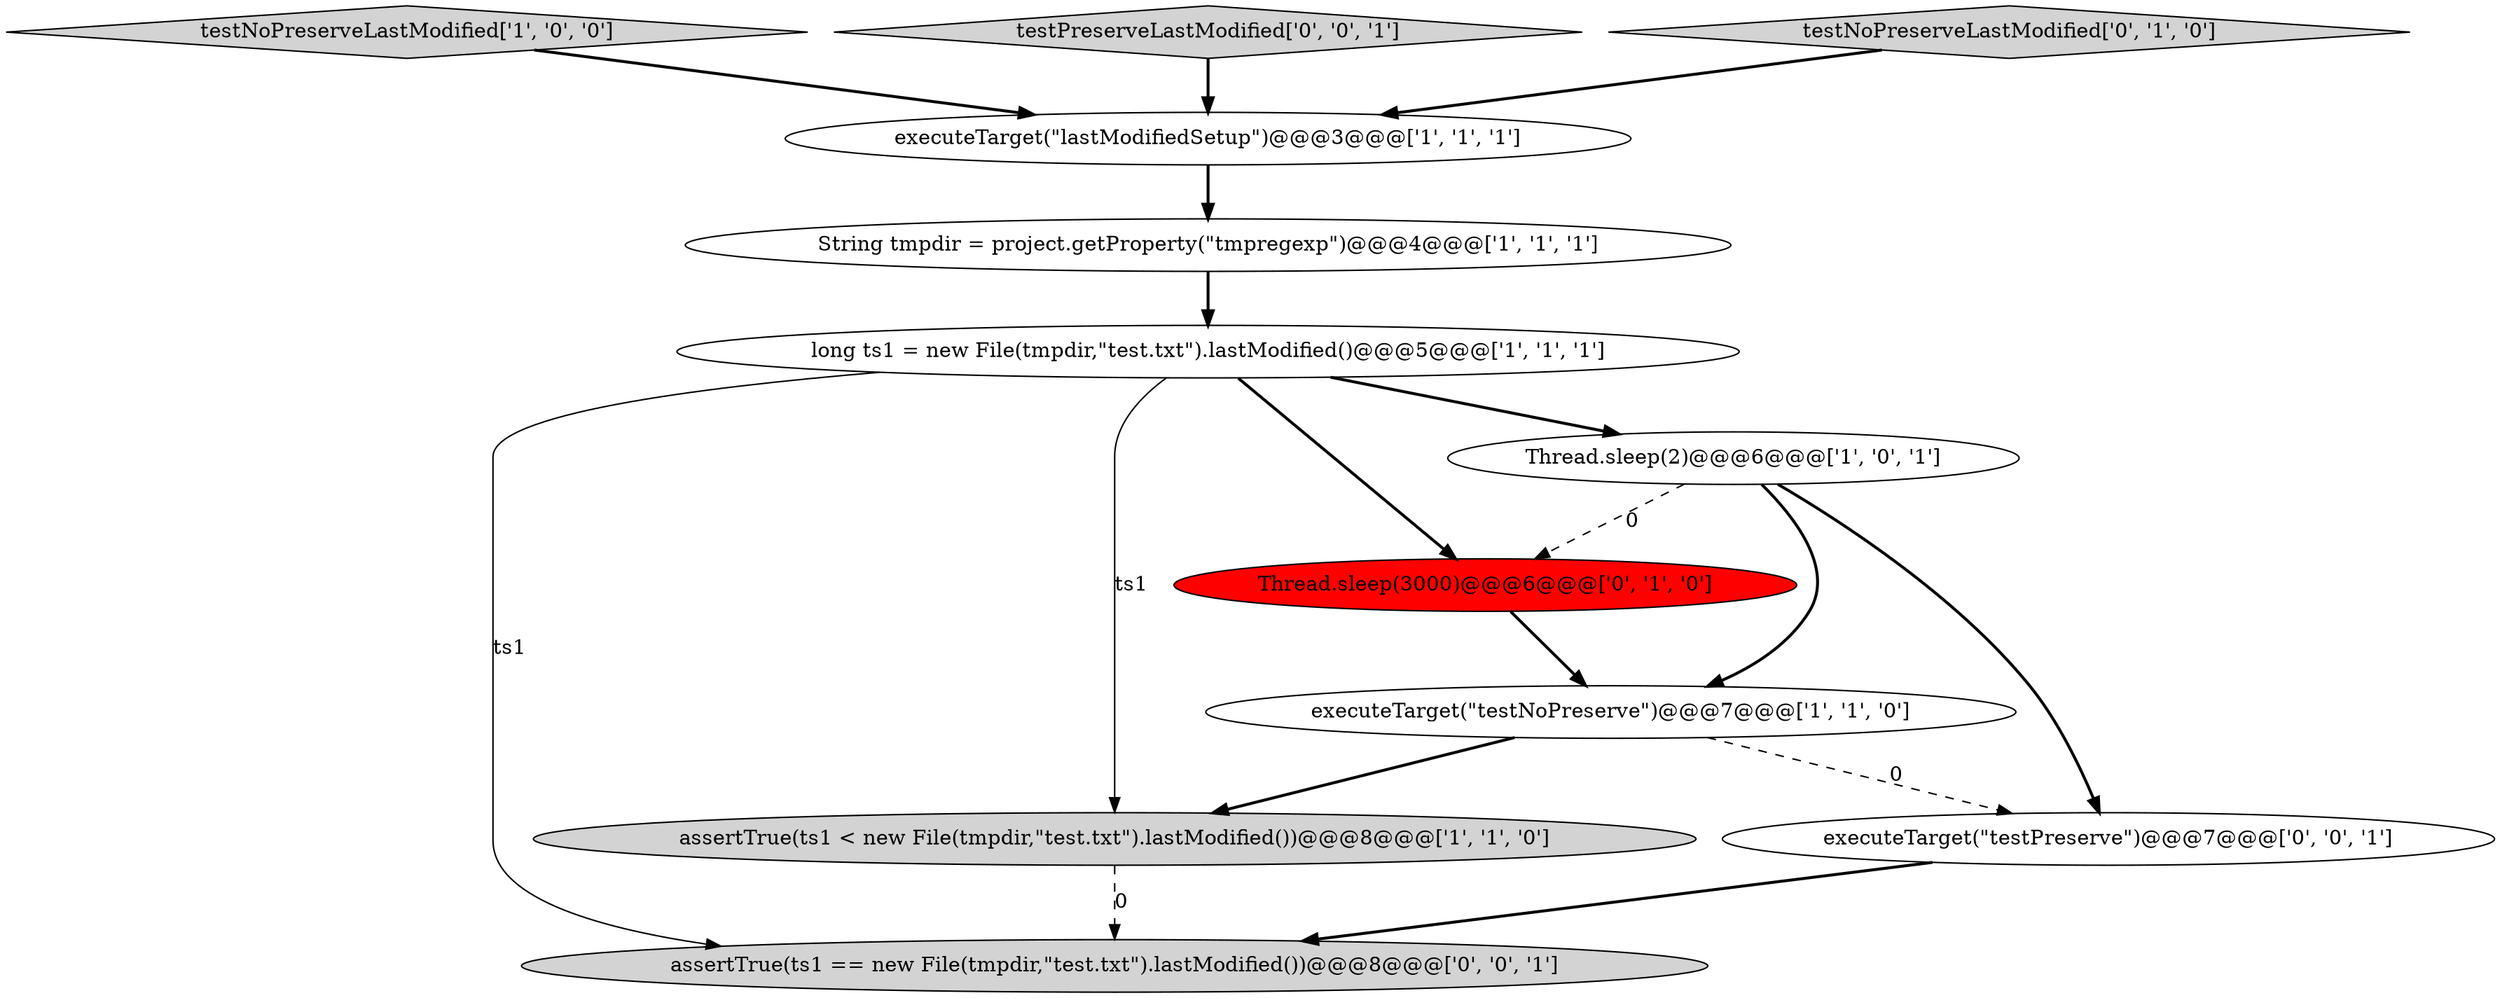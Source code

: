 digraph {
7 [style = filled, label = "Thread.sleep(3000)@@@6@@@['0', '1', '0']", fillcolor = red, shape = ellipse image = "AAA1AAABBB2BBB"];
9 [style = filled, label = "assertTrue(ts1 == new File(tmpdir,\"test.txt\").lastModified())@@@8@@@['0', '0', '1']", fillcolor = lightgray, shape = ellipse image = "AAA0AAABBB3BBB"];
4 [style = filled, label = "testNoPreserveLastModified['1', '0', '0']", fillcolor = lightgray, shape = diamond image = "AAA0AAABBB1BBB"];
10 [style = filled, label = "executeTarget(\"testPreserve\")@@@7@@@['0', '0', '1']", fillcolor = white, shape = ellipse image = "AAA0AAABBB3BBB"];
2 [style = filled, label = "Thread.sleep(2)@@@6@@@['1', '0', '1']", fillcolor = white, shape = ellipse image = "AAA0AAABBB1BBB"];
5 [style = filled, label = "String tmpdir = project.getProperty(\"tmpregexp\")@@@4@@@['1', '1', '1']", fillcolor = white, shape = ellipse image = "AAA0AAABBB1BBB"];
3 [style = filled, label = "executeTarget(\"testNoPreserve\")@@@7@@@['1', '1', '0']", fillcolor = white, shape = ellipse image = "AAA0AAABBB1BBB"];
6 [style = filled, label = "executeTarget(\"lastModifiedSetup\")@@@3@@@['1', '1', '1']", fillcolor = white, shape = ellipse image = "AAA0AAABBB1BBB"];
1 [style = filled, label = "assertTrue(ts1 < new File(tmpdir,\"test.txt\").lastModified())@@@8@@@['1', '1', '0']", fillcolor = lightgray, shape = ellipse image = "AAA0AAABBB1BBB"];
11 [style = filled, label = "testPreserveLastModified['0', '0', '1']", fillcolor = lightgray, shape = diamond image = "AAA0AAABBB3BBB"];
0 [style = filled, label = "long ts1 = new File(tmpdir,\"test.txt\").lastModified()@@@5@@@['1', '1', '1']", fillcolor = white, shape = ellipse image = "AAA0AAABBB1BBB"];
8 [style = filled, label = "testNoPreserveLastModified['0', '1', '0']", fillcolor = lightgray, shape = diamond image = "AAA0AAABBB2BBB"];
0->1 [style = solid, label="ts1"];
6->5 [style = bold, label=""];
1->9 [style = dashed, label="0"];
10->9 [style = bold, label=""];
8->6 [style = bold, label=""];
0->9 [style = solid, label="ts1"];
3->10 [style = dashed, label="0"];
3->1 [style = bold, label=""];
5->0 [style = bold, label=""];
2->10 [style = bold, label=""];
2->7 [style = dashed, label="0"];
4->6 [style = bold, label=""];
7->3 [style = bold, label=""];
2->3 [style = bold, label=""];
11->6 [style = bold, label=""];
0->2 [style = bold, label=""];
0->7 [style = bold, label=""];
}
